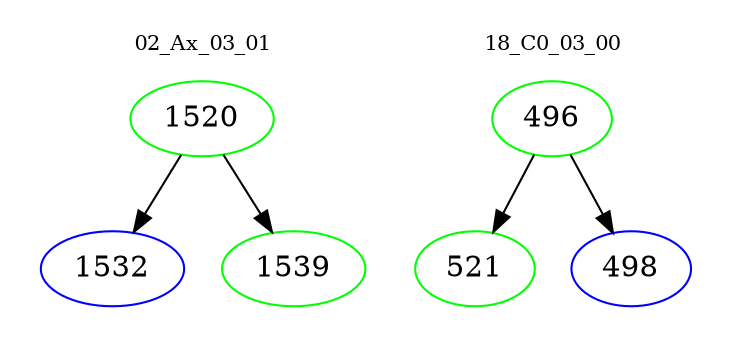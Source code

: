 digraph{
subgraph cluster_0 {
color = white
label = "02_Ax_03_01";
fontsize=10;
T0_1520 [label="1520", color="green"]
T0_1520 -> T0_1532 [color="black"]
T0_1532 [label="1532", color="blue"]
T0_1520 -> T0_1539 [color="black"]
T0_1539 [label="1539", color="green"]
}
subgraph cluster_1 {
color = white
label = "18_C0_03_00";
fontsize=10;
T1_496 [label="496", color="green"]
T1_496 -> T1_521 [color="black"]
T1_521 [label="521", color="green"]
T1_496 -> T1_498 [color="black"]
T1_498 [label="498", color="blue"]
}
}
